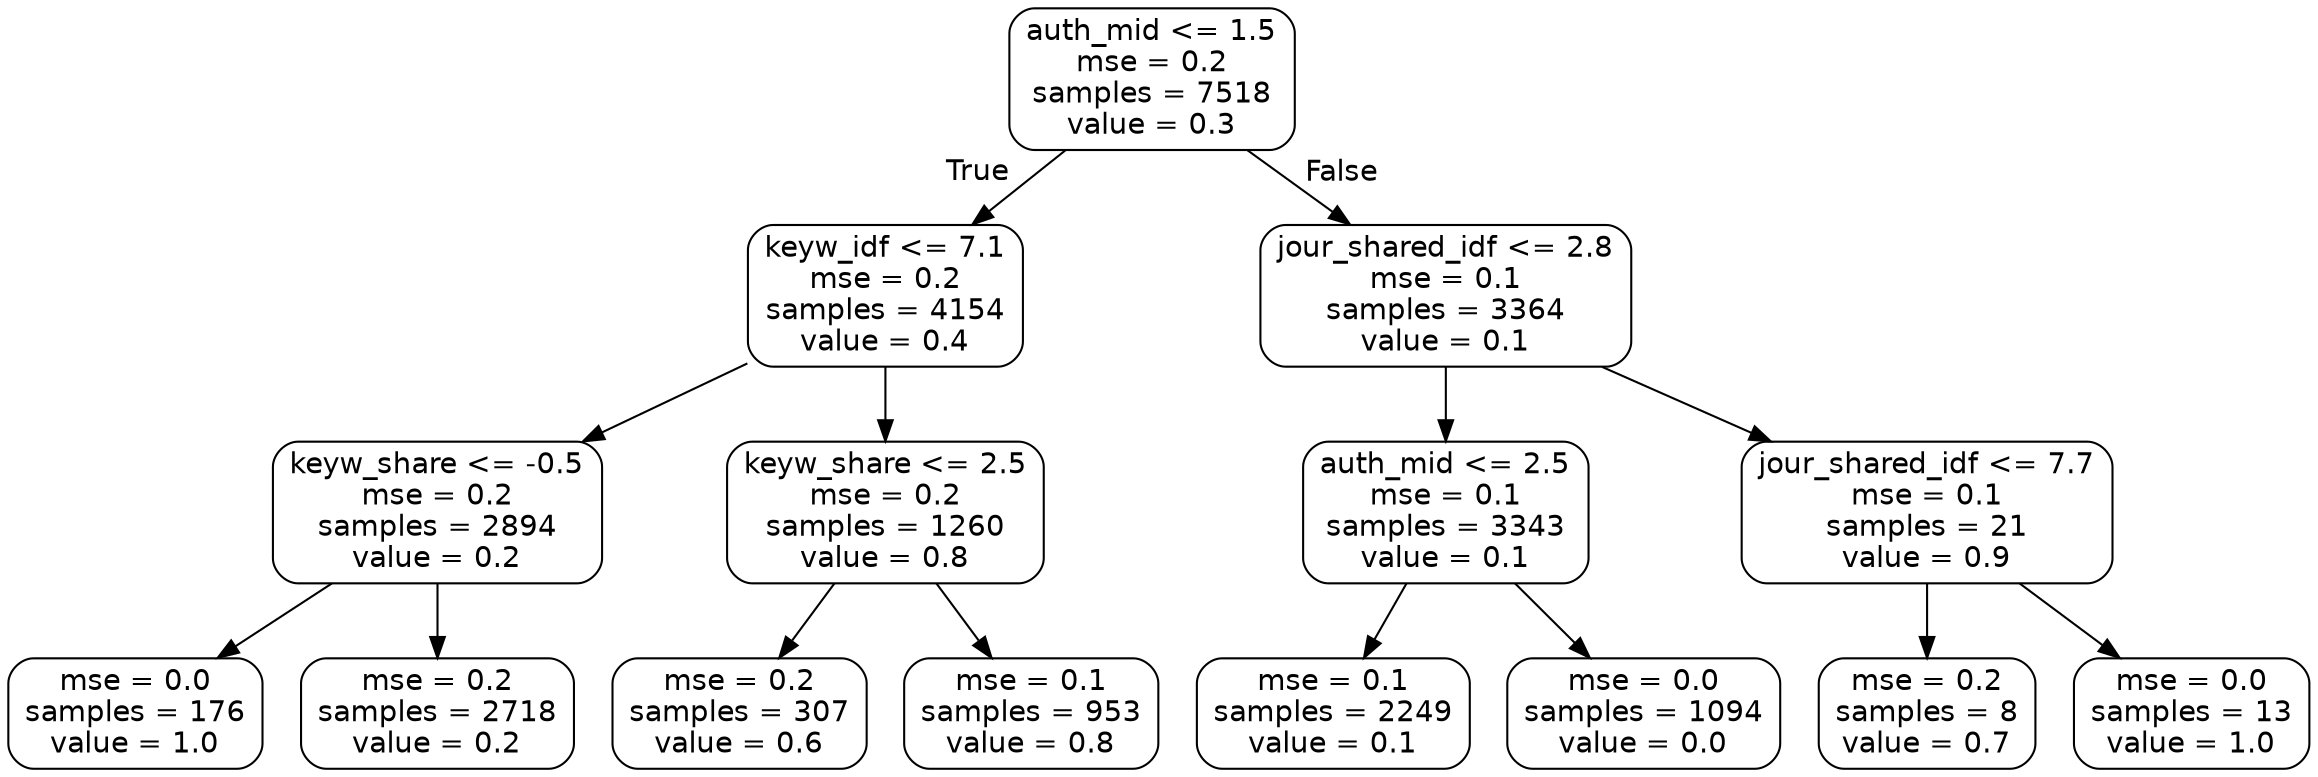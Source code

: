 digraph Tree {
node [shape=box, style="rounded", color="black", fontname=helvetica] ;
edge [fontname=helvetica] ;
0 [label="auth_mid <= 1.5\nmse = 0.2\nsamples = 7518\nvalue = 0.3"] ;
1 [label="keyw_idf <= 7.1\nmse = 0.2\nsamples = 4154\nvalue = 0.4"] ;
0 -> 1 [labeldistance=2.5, labelangle=45, headlabel="True"] ;
2 [label="keyw_share <= -0.5\nmse = 0.2\nsamples = 2894\nvalue = 0.2"] ;
1 -> 2 ;
3 [label="mse = 0.0\nsamples = 176\nvalue = 1.0"] ;
2 -> 3 ;
4 [label="mse = 0.2\nsamples = 2718\nvalue = 0.2"] ;
2 -> 4 ;
5 [label="keyw_share <= 2.5\nmse = 0.2\nsamples = 1260\nvalue = 0.8"] ;
1 -> 5 ;
6 [label="mse = 0.2\nsamples = 307\nvalue = 0.6"] ;
5 -> 6 ;
7 [label="mse = 0.1\nsamples = 953\nvalue = 0.8"] ;
5 -> 7 ;
8 [label="jour_shared_idf <= 2.8\nmse = 0.1\nsamples = 3364\nvalue = 0.1"] ;
0 -> 8 [labeldistance=2.5, labelangle=-45, headlabel="False"] ;
9 [label="auth_mid <= 2.5\nmse = 0.1\nsamples = 3343\nvalue = 0.1"] ;
8 -> 9 ;
10 [label="mse = 0.1\nsamples = 2249\nvalue = 0.1"] ;
9 -> 10 ;
11 [label="mse = 0.0\nsamples = 1094\nvalue = 0.0"] ;
9 -> 11 ;
12 [label="jour_shared_idf <= 7.7\nmse = 0.1\nsamples = 21\nvalue = 0.9"] ;
8 -> 12 ;
13 [label="mse = 0.2\nsamples = 8\nvalue = 0.7"] ;
12 -> 13 ;
14 [label="mse = 0.0\nsamples = 13\nvalue = 1.0"] ;
12 -> 14 ;
}